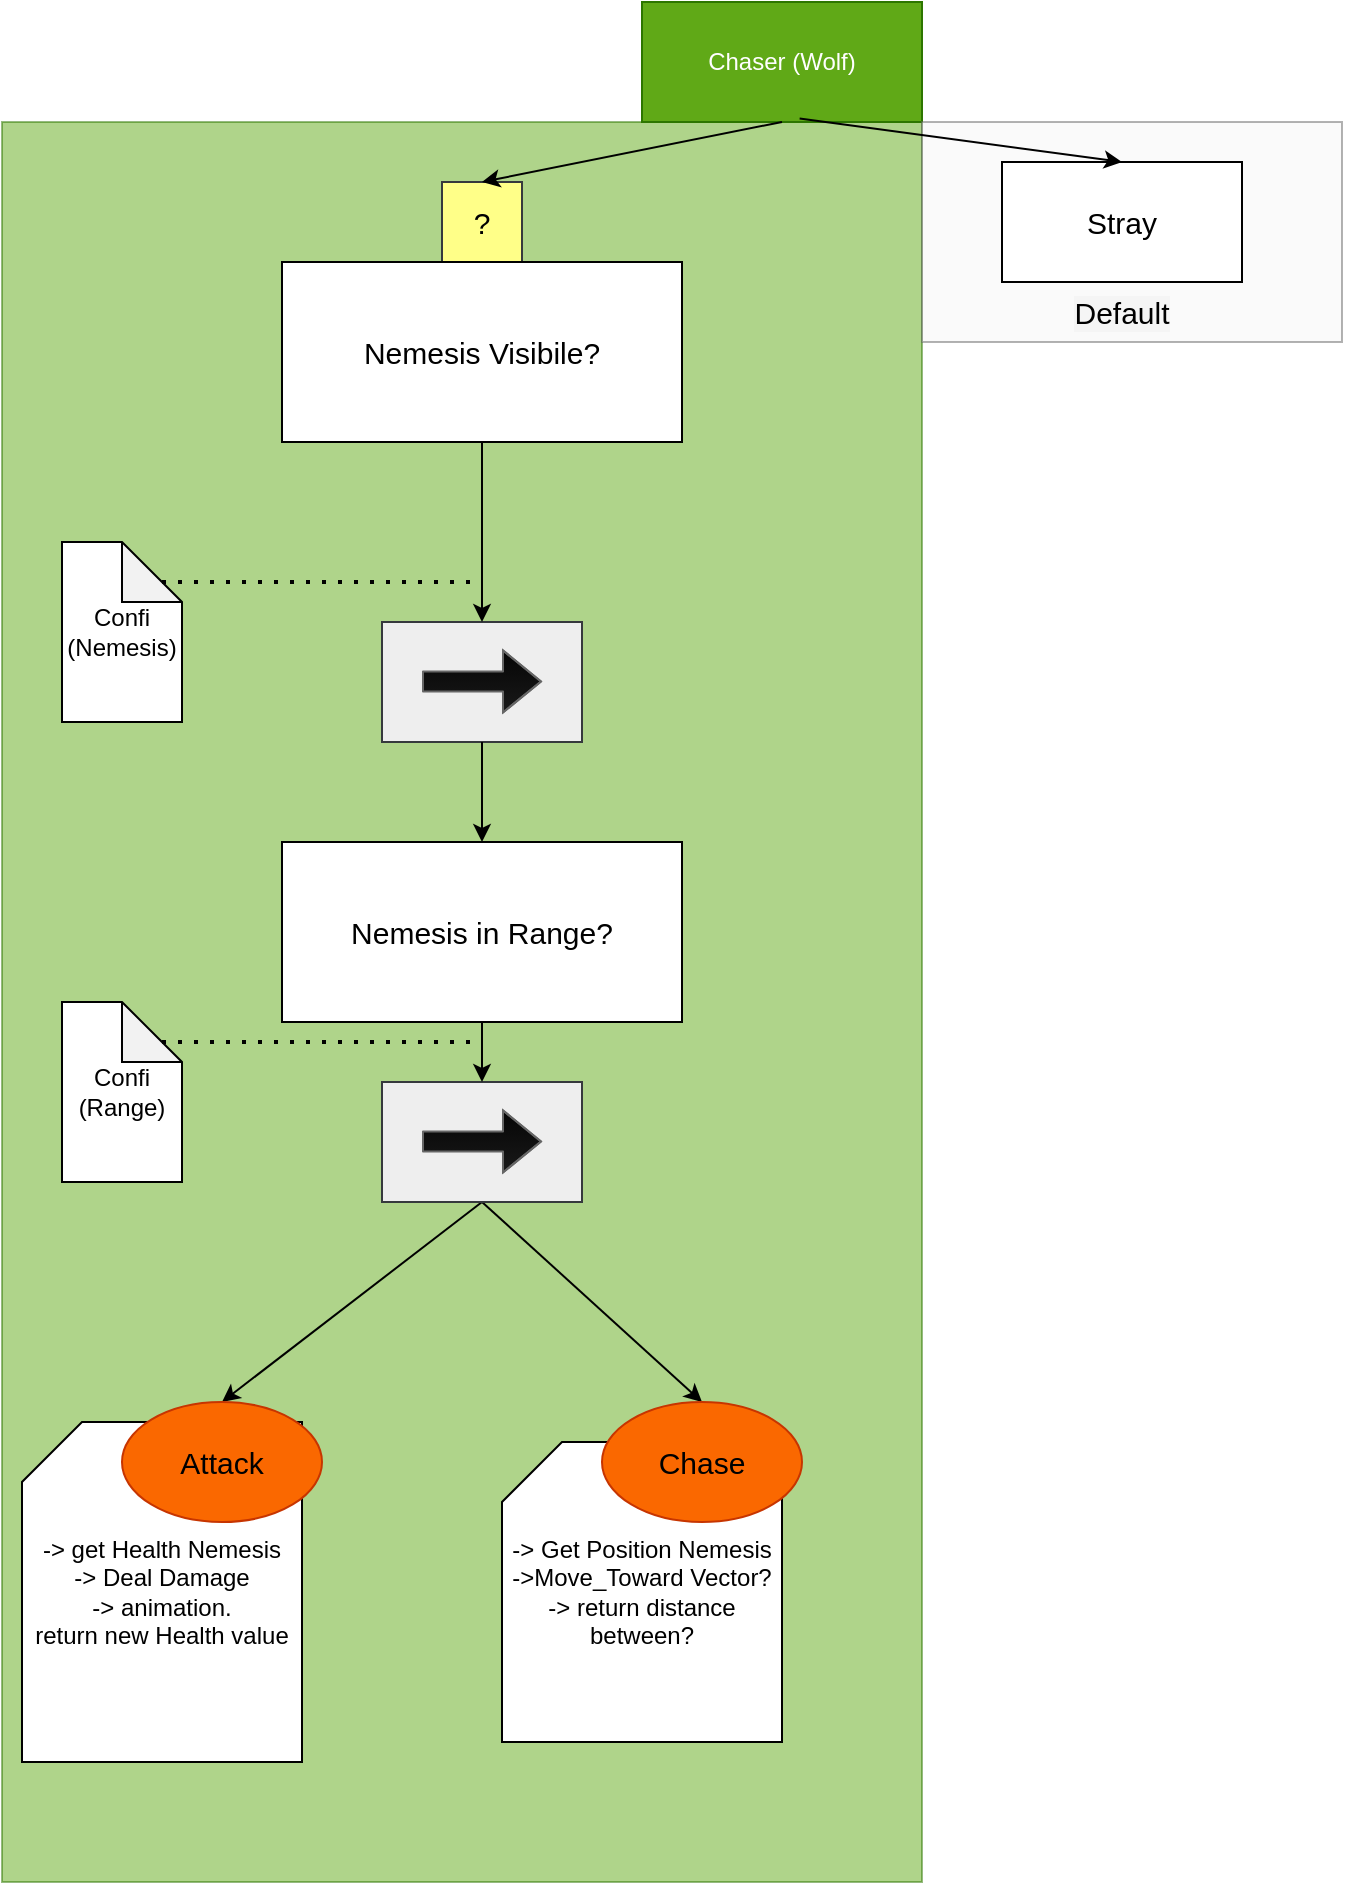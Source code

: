 <mxfile>
    <diagram id="ajuhjo6TS9aHFvpaHqaE" name="Page-1">
        <mxGraphModel dx="1953" dy="1436" grid="1" gridSize="10" guides="1" tooltips="1" connect="1" arrows="1" fold="1" page="1" pageScale="1" pageWidth="1800" pageHeight="1600" math="0" shadow="0">
            <root>
                <mxCell id="0"/>
                <mxCell id="1" parent="0"/>
                <mxCell id="25" value="" style="rounded=0;whiteSpace=wrap;html=1;labelBackgroundColor=#F5F5F5;fontSize=15;fontColor=#ffffff;fillColor=#60a917;strokeColor=#2D7600;opacity=50;" parent="1" vertex="1">
                    <mxGeometry x="180" y="260" width="460" height="880" as="geometry"/>
                </mxCell>
                <mxCell id="30" value="-&amp;gt; get Health Nemesis&lt;br&gt;-&amp;gt; Deal Damage&lt;br&gt;-&amp;gt; animation.&lt;br&gt;return new Health value" style="shape=card;whiteSpace=wrap;html=1;" parent="1" vertex="1">
                    <mxGeometry x="190" y="910" width="140" height="170" as="geometry"/>
                </mxCell>
                <mxCell id="29" value="-&amp;gt; Get Position Nemesis&lt;br&gt;-&amp;gt;Move_Toward Vector?&lt;br&gt;-&amp;gt; return distance between?" style="shape=card;whiteSpace=wrap;html=1;" parent="1" vertex="1">
                    <mxGeometry x="430" y="920" width="140" height="150" as="geometry"/>
                </mxCell>
                <mxCell id="2" value="" style="rounded=0;whiteSpace=wrap;html=1;fontSize=15;fillColor=#eeeeee;strokeColor=#36393d;" parent="1" vertex="1">
                    <mxGeometry x="370" y="510" width="100" height="60" as="geometry"/>
                </mxCell>
                <mxCell id="3" value="&lt;font style=&quot;font-size: 15px&quot; color=&quot;#000000&quot;&gt;?&lt;/font&gt;" style="rounded=0;whiteSpace=wrap;html=1;fillColor=#ffff88;strokeColor=#36393d;" parent="1" vertex="1">
                    <mxGeometry x="400" y="290" width="40" height="40" as="geometry"/>
                </mxCell>
                <mxCell id="4" value="&lt;span style=&quot;font-size: 15px&quot;&gt;Nemesis Visibile?&lt;/span&gt;" style="rounded=0;whiteSpace=wrap;html=1;" parent="1" vertex="1">
                    <mxGeometry x="320" y="330" width="200" height="90" as="geometry"/>
                </mxCell>
                <mxCell id="5" value="Chaser (Wolf)" style="rounded=0;whiteSpace=wrap;html=1;fillColor=#60a917;fontColor=#ffffff;strokeColor=#2D7600;" parent="1" vertex="1">
                    <mxGeometry x="500" y="200" width="140" height="60" as="geometry"/>
                </mxCell>
                <mxCell id="6" value="" style="shape=flexArrow;endArrow=classic;html=1;fillColor=#050505;gradientColor=#191919;strokeColor=#666666;" parent="1" edge="1">
                    <mxGeometry width="50" height="50" relative="1" as="geometry">
                        <mxPoint x="390" y="539.71" as="sourcePoint"/>
                        <mxPoint x="450" y="539.71" as="targetPoint"/>
                        <Array as="points">
                            <mxPoint x="410" y="539.71"/>
                            <mxPoint x="420" y="539.71"/>
                        </Array>
                    </mxGeometry>
                </mxCell>
                <mxCell id="7" value="" style="edgeStyle=none;html=1;entryX=0.5;entryY=0;entryDx=0;entryDy=0;exitX=0.5;exitY=1;exitDx=0;exitDy=0;" parent="1" source="13" target="8" edge="1">
                    <mxGeometry relative="1" as="geometry">
                        <mxPoint x="400" y="810" as="sourcePoint"/>
                        <mxPoint x="540" y="598.0" as="targetPoint"/>
                    </mxGeometry>
                </mxCell>
                <mxCell id="8" value="Attack" style="ellipse;whiteSpace=wrap;html=1;fontSize=15;fillColor=#fa6800;strokeColor=#C73500;fontColor=#000000;" parent="1" vertex="1">
                    <mxGeometry x="240" y="900" width="100" height="60" as="geometry"/>
                </mxCell>
                <mxCell id="9" value="" style="edgeStyle=none;html=1;entryX=0.5;entryY=0;entryDx=0;entryDy=0;exitX=0.5;exitY=1;exitDx=0;exitDy=0;" parent="1" source="5" target="3" edge="1">
                    <mxGeometry relative="1" as="geometry">
                        <mxPoint x="420.0" y="410" as="sourcePoint"/>
                        <mxPoint x="420.0" y="440" as="targetPoint"/>
                    </mxGeometry>
                </mxCell>
                <mxCell id="10" value="&lt;span style=&quot;font-size: 15px&quot;&gt;Nemesis in Range?&lt;/span&gt;" style="rounded=0;whiteSpace=wrap;html=1;" parent="1" vertex="1">
                    <mxGeometry x="320" y="620" width="200" height="90" as="geometry"/>
                </mxCell>
                <mxCell id="11" value="" style="edgeStyle=none;html=1;entryX=0.5;entryY=0;entryDx=0;entryDy=0;exitX=0.5;exitY=1;exitDx=0;exitDy=0;" parent="1" source="13" target="12" edge="1">
                    <mxGeometry relative="1" as="geometry">
                        <mxPoint x="410" y="810" as="sourcePoint"/>
                        <mxPoint x="490" y="790" as="targetPoint"/>
                    </mxGeometry>
                </mxCell>
                <mxCell id="12" value="Chase" style="ellipse;whiteSpace=wrap;html=1;fontSize=15;fillColor=#fa6800;strokeColor=#C73500;fontColor=#000000;" parent="1" vertex="1">
                    <mxGeometry x="480" y="900" width="100" height="60" as="geometry"/>
                </mxCell>
                <mxCell id="13" value="" style="rounded=0;whiteSpace=wrap;html=1;fontSize=15;fillColor=#eeeeee;strokeColor=#36393d;" parent="1" vertex="1">
                    <mxGeometry x="370" y="740" width="100" height="60" as="geometry"/>
                </mxCell>
                <mxCell id="14" value="" style="shape=flexArrow;endArrow=classic;html=1;fillColor=#050505;gradientColor=#191919;strokeColor=#666666;" parent="1" edge="1">
                    <mxGeometry width="50" height="50" relative="1" as="geometry">
                        <mxPoint x="390" y="769.71" as="sourcePoint"/>
                        <mxPoint x="450" y="769.71" as="targetPoint"/>
                        <Array as="points">
                            <mxPoint x="410" y="769.71"/>
                            <mxPoint x="420" y="769.71"/>
                        </Array>
                    </mxGeometry>
                </mxCell>
                <mxCell id="15" value="" style="edgeStyle=none;html=1;entryX=0.5;entryY=0;entryDx=0;entryDy=0;exitX=0.5;exitY=1;exitDx=0;exitDy=0;" parent="1" source="4" target="2" edge="1">
                    <mxGeometry relative="1" as="geometry">
                        <mxPoint x="590" y="330" as="sourcePoint"/>
                        <mxPoint x="430.0" y="340" as="targetPoint"/>
                    </mxGeometry>
                </mxCell>
                <mxCell id="16" value="" style="edgeStyle=none;html=1;entryX=0.5;entryY=0;entryDx=0;entryDy=0;exitX=0.5;exitY=1;exitDx=0;exitDy=0;" parent="1" source="2" target="10" edge="1">
                    <mxGeometry relative="1" as="geometry">
                        <mxPoint x="430.0" y="470.0" as="sourcePoint"/>
                        <mxPoint x="430.0" y="520.0" as="targetPoint"/>
                    </mxGeometry>
                </mxCell>
                <mxCell id="17" value="" style="edgeStyle=none;html=1;exitX=0.5;exitY=1;exitDx=0;exitDy=0;" parent="1" source="10" target="13" edge="1">
                    <mxGeometry relative="1" as="geometry">
                        <mxPoint x="430.0" y="580.0" as="sourcePoint"/>
                        <mxPoint x="430.0" y="630.0" as="targetPoint"/>
                    </mxGeometry>
                </mxCell>
                <mxCell id="19" value="" style="rounded=0;whiteSpace=wrap;html=1;labelBackgroundColor=#F5F5F5;fontSize=15;fontColor=#333333;fillColor=#f5f5f5;strokeColor=#666666;opacity=50;" parent="1" vertex="1">
                    <mxGeometry x="640" y="260" width="210" height="110" as="geometry"/>
                </mxCell>
                <mxCell id="20" value="Stray" style="rounded=0;whiteSpace=wrap;html=1;fontSize=15;" parent="1" vertex="1">
                    <mxGeometry x="680" y="280" width="120" height="60" as="geometry"/>
                </mxCell>
                <mxCell id="21" value="Default" style="text;html=1;strokeColor=none;fillColor=none;align=center;verticalAlign=middle;whiteSpace=wrap;rounded=0;labelBackgroundColor=#F5F5F5;fontSize=15;fontColor=#000000;opacity=50;" parent="1" vertex="1">
                    <mxGeometry x="710" y="340" width="60" height="30" as="geometry"/>
                </mxCell>
                <mxCell id="22" value="" style="edgeStyle=none;html=1;entryX=0.5;entryY=0;entryDx=0;entryDy=0;exitX=0.867;exitY=-0.002;exitDx=0;exitDy=0;exitPerimeter=0;" parent="1" source="25" target="20" edge="1">
                    <mxGeometry relative="1" as="geometry">
                        <mxPoint x="570" y="300" as="sourcePoint"/>
                        <mxPoint x="745" y="330" as="targetPoint"/>
                    </mxGeometry>
                </mxCell>
                <mxCell id="23" value="Confi&lt;br&gt;(Nemesis)" style="shape=note;whiteSpace=wrap;html=1;backgroundOutline=1;darkOpacity=0.05;" parent="1" vertex="1">
                    <mxGeometry x="210" y="470" width="60" height="90" as="geometry"/>
                </mxCell>
                <mxCell id="24" value="" style="endArrow=none;dashed=1;html=1;dashPattern=1 3;strokeWidth=2;fontSize=15;" parent="1" edge="1">
                    <mxGeometry width="50" height="50" relative="1" as="geometry">
                        <mxPoint x="260" y="490" as="sourcePoint"/>
                        <mxPoint x="420" y="490" as="targetPoint"/>
                    </mxGeometry>
                </mxCell>
                <mxCell id="27" value="Confi&lt;br&gt;(Range)" style="shape=note;whiteSpace=wrap;html=1;backgroundOutline=1;darkOpacity=0.05;" parent="1" vertex="1">
                    <mxGeometry x="210" y="700" width="60" height="90" as="geometry"/>
                </mxCell>
                <mxCell id="28" value="" style="endArrow=none;dashed=1;html=1;dashPattern=1 3;strokeWidth=2;fontSize=15;" parent="1" edge="1">
                    <mxGeometry width="50" height="50" relative="1" as="geometry">
                        <mxPoint x="260" y="720" as="sourcePoint"/>
                        <mxPoint x="420" y="720" as="targetPoint"/>
                    </mxGeometry>
                </mxCell>
            </root>
        </mxGraphModel>
    </diagram>
</mxfile>